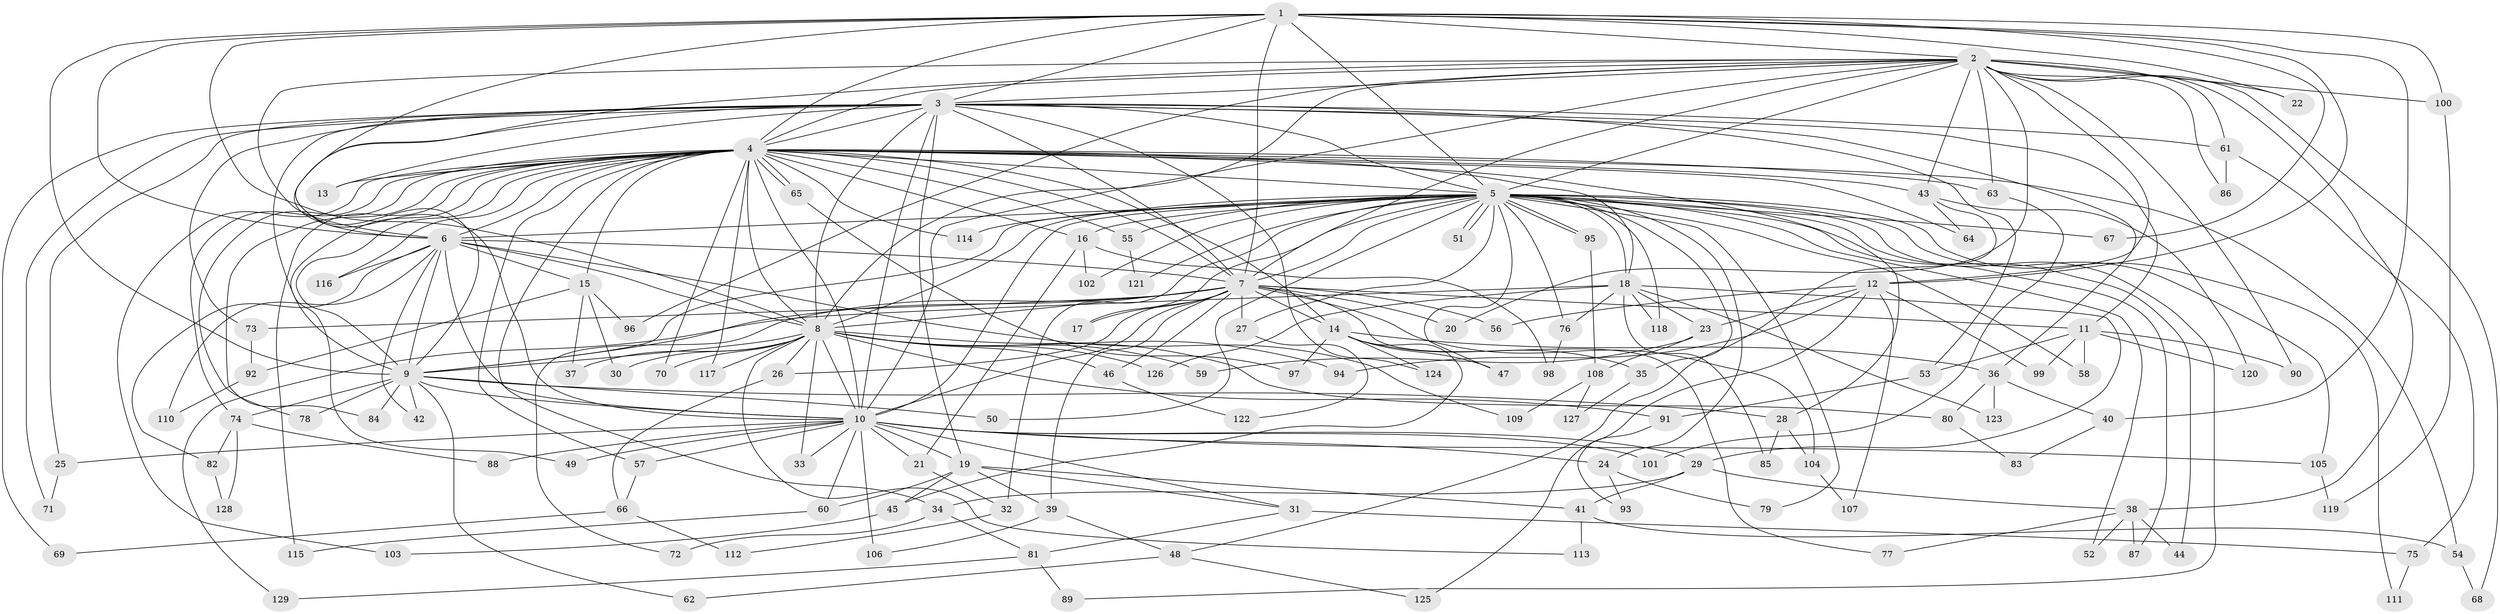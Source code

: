 // Generated by graph-tools (version 1.1) at 2025/45/03/09/25 04:45:57]
// undirected, 129 vertices, 283 edges
graph export_dot {
graph [start="1"]
  node [color=gray90,style=filled];
  1;
  2;
  3;
  4;
  5;
  6;
  7;
  8;
  9;
  10;
  11;
  12;
  13;
  14;
  15;
  16;
  17;
  18;
  19;
  20;
  21;
  22;
  23;
  24;
  25;
  26;
  27;
  28;
  29;
  30;
  31;
  32;
  33;
  34;
  35;
  36;
  37;
  38;
  39;
  40;
  41;
  42;
  43;
  44;
  45;
  46;
  47;
  48;
  49;
  50;
  51;
  52;
  53;
  54;
  55;
  56;
  57;
  58;
  59;
  60;
  61;
  62;
  63;
  64;
  65;
  66;
  67;
  68;
  69;
  70;
  71;
  72;
  73;
  74;
  75;
  76;
  77;
  78;
  79;
  80;
  81;
  82;
  83;
  84;
  85;
  86;
  87;
  88;
  89;
  90;
  91;
  92;
  93;
  94;
  95;
  96;
  97;
  98;
  99;
  100;
  101;
  102;
  103;
  104;
  105;
  106;
  107;
  108;
  109;
  110;
  111;
  112;
  113;
  114;
  115;
  116;
  117;
  118;
  119;
  120;
  121;
  122;
  123;
  124;
  125;
  126;
  127;
  128;
  129;
  1 -- 2;
  1 -- 3;
  1 -- 4;
  1 -- 5;
  1 -- 6;
  1 -- 7;
  1 -- 8;
  1 -- 9;
  1 -- 10;
  1 -- 12;
  1 -- 22;
  1 -- 40;
  1 -- 67;
  1 -- 100;
  2 -- 3;
  2 -- 4;
  2 -- 5;
  2 -- 6;
  2 -- 7;
  2 -- 8;
  2 -- 9;
  2 -- 10;
  2 -- 12;
  2 -- 20;
  2 -- 22;
  2 -- 38;
  2 -- 43;
  2 -- 61;
  2 -- 63;
  2 -- 68;
  2 -- 86;
  2 -- 90;
  2 -- 96;
  2 -- 100;
  3 -- 4;
  3 -- 5;
  3 -- 6;
  3 -- 7;
  3 -- 8;
  3 -- 9;
  3 -- 10;
  3 -- 11;
  3 -- 13;
  3 -- 19;
  3 -- 25;
  3 -- 36;
  3 -- 53;
  3 -- 61;
  3 -- 69;
  3 -- 71;
  3 -- 73;
  3 -- 124;
  4 -- 5;
  4 -- 6;
  4 -- 7;
  4 -- 8;
  4 -- 9;
  4 -- 10;
  4 -- 13;
  4 -- 14;
  4 -- 15;
  4 -- 16;
  4 -- 18;
  4 -- 28;
  4 -- 34;
  4 -- 43;
  4 -- 49;
  4 -- 54;
  4 -- 55;
  4 -- 57;
  4 -- 63;
  4 -- 64;
  4 -- 65;
  4 -- 65;
  4 -- 70;
  4 -- 74;
  4 -- 78;
  4 -- 84;
  4 -- 103;
  4 -- 114;
  4 -- 115;
  4 -- 116;
  4 -- 117;
  5 -- 6;
  5 -- 7;
  5 -- 8;
  5 -- 9;
  5 -- 10;
  5 -- 16;
  5 -- 17;
  5 -- 18;
  5 -- 24;
  5 -- 27;
  5 -- 32;
  5 -- 35;
  5 -- 44;
  5 -- 47;
  5 -- 50;
  5 -- 51;
  5 -- 51;
  5 -- 52;
  5 -- 55;
  5 -- 58;
  5 -- 67;
  5 -- 76;
  5 -- 79;
  5 -- 87;
  5 -- 89;
  5 -- 95;
  5 -- 95;
  5 -- 102;
  5 -- 105;
  5 -- 111;
  5 -- 114;
  5 -- 118;
  5 -- 121;
  6 -- 7;
  6 -- 8;
  6 -- 9;
  6 -- 10;
  6 -- 15;
  6 -- 42;
  6 -- 82;
  6 -- 109;
  6 -- 110;
  6 -- 116;
  7 -- 8;
  7 -- 9;
  7 -- 10;
  7 -- 11;
  7 -- 14;
  7 -- 17;
  7 -- 20;
  7 -- 26;
  7 -- 27;
  7 -- 39;
  7 -- 46;
  7 -- 56;
  7 -- 72;
  7 -- 73;
  7 -- 77;
  7 -- 104;
  8 -- 9;
  8 -- 10;
  8 -- 26;
  8 -- 30;
  8 -- 33;
  8 -- 37;
  8 -- 46;
  8 -- 59;
  8 -- 70;
  8 -- 80;
  8 -- 91;
  8 -- 94;
  8 -- 113;
  8 -- 117;
  8 -- 126;
  9 -- 10;
  9 -- 28;
  9 -- 42;
  9 -- 50;
  9 -- 62;
  9 -- 74;
  9 -- 78;
  9 -- 84;
  10 -- 19;
  10 -- 21;
  10 -- 24;
  10 -- 25;
  10 -- 29;
  10 -- 31;
  10 -- 33;
  10 -- 49;
  10 -- 57;
  10 -- 60;
  10 -- 88;
  10 -- 101;
  10 -- 105;
  10 -- 106;
  11 -- 53;
  11 -- 58;
  11 -- 90;
  11 -- 99;
  11 -- 120;
  12 -- 23;
  12 -- 56;
  12 -- 94;
  12 -- 99;
  12 -- 107;
  12 -- 125;
  14 -- 35;
  14 -- 36;
  14 -- 45;
  14 -- 47;
  14 -- 97;
  14 -- 124;
  15 -- 30;
  15 -- 37;
  15 -- 92;
  15 -- 96;
  16 -- 21;
  16 -- 98;
  16 -- 102;
  18 -- 23;
  18 -- 29;
  18 -- 76;
  18 -- 85;
  18 -- 118;
  18 -- 123;
  18 -- 126;
  18 -- 129;
  19 -- 31;
  19 -- 39;
  19 -- 41;
  19 -- 45;
  19 -- 60;
  21 -- 32;
  23 -- 59;
  23 -- 108;
  24 -- 79;
  24 -- 93;
  25 -- 71;
  26 -- 66;
  27 -- 122;
  28 -- 85;
  28 -- 104;
  29 -- 34;
  29 -- 38;
  29 -- 41;
  31 -- 75;
  31 -- 81;
  32 -- 112;
  34 -- 72;
  34 -- 81;
  35 -- 127;
  36 -- 40;
  36 -- 80;
  36 -- 123;
  38 -- 44;
  38 -- 52;
  38 -- 77;
  38 -- 87;
  39 -- 48;
  39 -- 106;
  40 -- 83;
  41 -- 54;
  41 -- 113;
  43 -- 48;
  43 -- 64;
  43 -- 120;
  45 -- 103;
  46 -- 122;
  48 -- 62;
  48 -- 125;
  53 -- 91;
  54 -- 68;
  55 -- 121;
  57 -- 66;
  60 -- 115;
  61 -- 75;
  61 -- 86;
  63 -- 101;
  65 -- 97;
  66 -- 69;
  66 -- 112;
  73 -- 92;
  74 -- 82;
  74 -- 88;
  74 -- 128;
  75 -- 111;
  76 -- 98;
  80 -- 83;
  81 -- 89;
  81 -- 129;
  82 -- 128;
  91 -- 93;
  92 -- 110;
  95 -- 108;
  100 -- 119;
  104 -- 107;
  105 -- 119;
  108 -- 109;
  108 -- 127;
}
